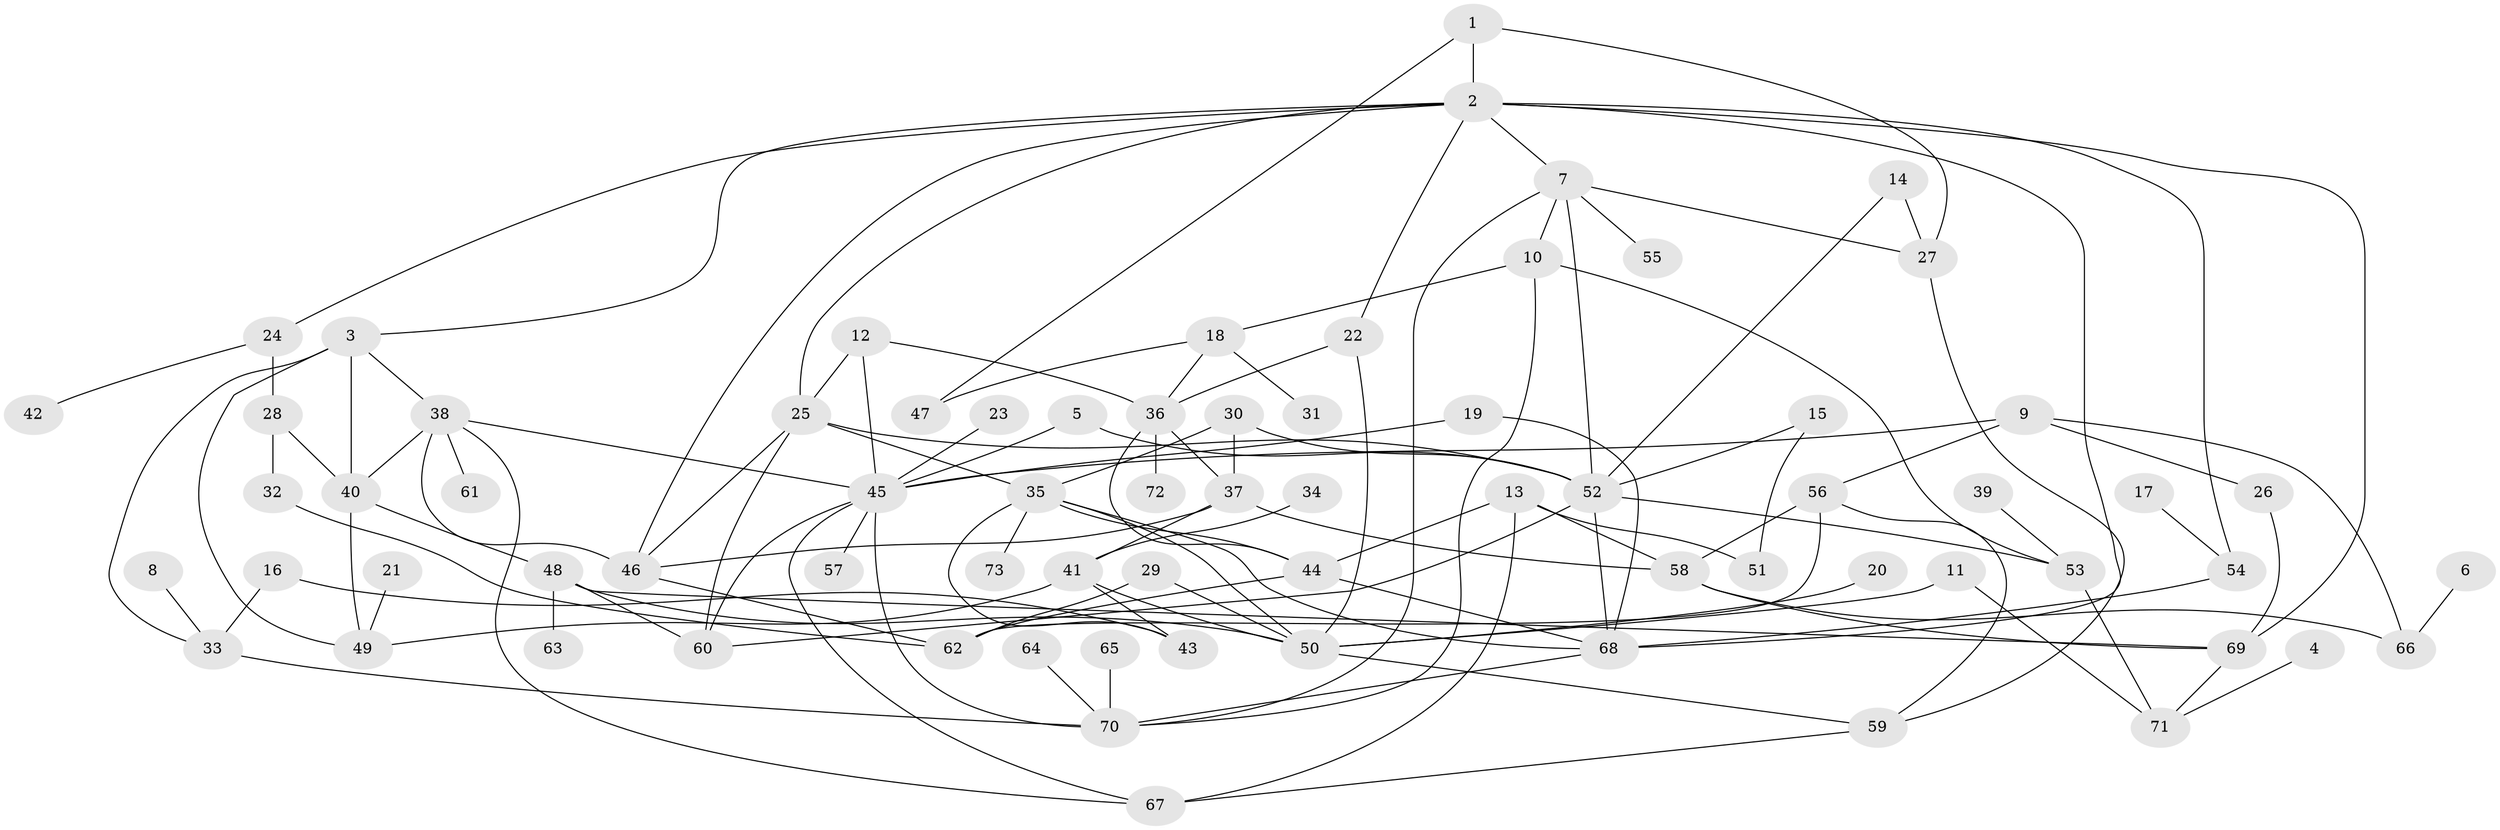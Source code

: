 // original degree distribution, {7: 0.02054794520547945, 3: 0.1917808219178082, 6: 0.02054794520547945, 5: 0.0684931506849315, 4: 0.19863013698630136, 2: 0.273972602739726, 1: 0.22602739726027396}
// Generated by graph-tools (version 1.1) at 2025/49/03/09/25 03:49:24]
// undirected, 73 vertices, 126 edges
graph export_dot {
graph [start="1"]
  node [color=gray90,style=filled];
  1;
  2;
  3;
  4;
  5;
  6;
  7;
  8;
  9;
  10;
  11;
  12;
  13;
  14;
  15;
  16;
  17;
  18;
  19;
  20;
  21;
  22;
  23;
  24;
  25;
  26;
  27;
  28;
  29;
  30;
  31;
  32;
  33;
  34;
  35;
  36;
  37;
  38;
  39;
  40;
  41;
  42;
  43;
  44;
  45;
  46;
  47;
  48;
  49;
  50;
  51;
  52;
  53;
  54;
  55;
  56;
  57;
  58;
  59;
  60;
  61;
  62;
  63;
  64;
  65;
  66;
  67;
  68;
  69;
  70;
  71;
  72;
  73;
  1 -- 2 [weight=1.0];
  1 -- 27 [weight=1.0];
  1 -- 47 [weight=1.0];
  2 -- 3 [weight=1.0];
  2 -- 7 [weight=1.0];
  2 -- 22 [weight=1.0];
  2 -- 24 [weight=1.0];
  2 -- 25 [weight=1.0];
  2 -- 46 [weight=1.0];
  2 -- 54 [weight=1.0];
  2 -- 68 [weight=1.0];
  2 -- 69 [weight=2.0];
  3 -- 33 [weight=1.0];
  3 -- 38 [weight=1.0];
  3 -- 40 [weight=1.0];
  3 -- 49 [weight=1.0];
  4 -- 71 [weight=1.0];
  5 -- 45 [weight=1.0];
  5 -- 52 [weight=1.0];
  6 -- 66 [weight=1.0];
  7 -- 10 [weight=1.0];
  7 -- 27 [weight=1.0];
  7 -- 52 [weight=1.0];
  7 -- 55 [weight=1.0];
  7 -- 70 [weight=1.0];
  8 -- 33 [weight=1.0];
  9 -- 26 [weight=1.0];
  9 -- 45 [weight=1.0];
  9 -- 56 [weight=1.0];
  9 -- 66 [weight=1.0];
  10 -- 18 [weight=1.0];
  10 -- 53 [weight=1.0];
  10 -- 70 [weight=1.0];
  11 -- 50 [weight=1.0];
  11 -- 71 [weight=1.0];
  12 -- 25 [weight=1.0];
  12 -- 36 [weight=1.0];
  12 -- 45 [weight=1.0];
  13 -- 44 [weight=1.0];
  13 -- 51 [weight=1.0];
  13 -- 58 [weight=1.0];
  13 -- 67 [weight=1.0];
  14 -- 27 [weight=1.0];
  14 -- 52 [weight=1.0];
  15 -- 51 [weight=1.0];
  15 -- 52 [weight=1.0];
  16 -- 33 [weight=1.0];
  16 -- 43 [weight=1.0];
  17 -- 54 [weight=1.0];
  18 -- 31 [weight=1.0];
  18 -- 36 [weight=1.0];
  18 -- 47 [weight=1.0];
  19 -- 45 [weight=1.0];
  19 -- 68 [weight=1.0];
  20 -- 50 [weight=1.0];
  21 -- 49 [weight=1.0];
  22 -- 36 [weight=1.0];
  22 -- 50 [weight=1.0];
  23 -- 45 [weight=1.0];
  24 -- 28 [weight=1.0];
  24 -- 42 [weight=1.0];
  25 -- 35 [weight=1.0];
  25 -- 46 [weight=1.0];
  25 -- 52 [weight=1.0];
  25 -- 60 [weight=1.0];
  26 -- 69 [weight=1.0];
  27 -- 59 [weight=1.0];
  28 -- 32 [weight=1.0];
  28 -- 40 [weight=1.0];
  29 -- 50 [weight=1.0];
  29 -- 62 [weight=1.0];
  30 -- 35 [weight=1.0];
  30 -- 37 [weight=1.0];
  30 -- 52 [weight=1.0];
  32 -- 62 [weight=1.0];
  33 -- 70 [weight=1.0];
  34 -- 41 [weight=1.0];
  35 -- 43 [weight=1.0];
  35 -- 44 [weight=1.0];
  35 -- 50 [weight=1.0];
  35 -- 68 [weight=1.0];
  35 -- 73 [weight=1.0];
  36 -- 37 [weight=1.0];
  36 -- 44 [weight=1.0];
  36 -- 72 [weight=1.0];
  37 -- 41 [weight=1.0];
  37 -- 46 [weight=1.0];
  37 -- 58 [weight=1.0];
  38 -- 40 [weight=1.0];
  38 -- 45 [weight=1.0];
  38 -- 46 [weight=1.0];
  38 -- 61 [weight=1.0];
  38 -- 67 [weight=1.0];
  39 -- 53 [weight=1.0];
  40 -- 48 [weight=1.0];
  40 -- 49 [weight=1.0];
  41 -- 43 [weight=1.0];
  41 -- 49 [weight=1.0];
  41 -- 50 [weight=1.0];
  44 -- 62 [weight=1.0];
  44 -- 68 [weight=1.0];
  45 -- 57 [weight=1.0];
  45 -- 60 [weight=1.0];
  45 -- 67 [weight=1.0];
  45 -- 70 [weight=1.0];
  46 -- 62 [weight=1.0];
  48 -- 50 [weight=1.0];
  48 -- 60 [weight=1.0];
  48 -- 63 [weight=1.0];
  48 -- 69 [weight=1.0];
  50 -- 59 [weight=1.0];
  52 -- 53 [weight=1.0];
  52 -- 60 [weight=1.0];
  52 -- 68 [weight=1.0];
  53 -- 71 [weight=1.0];
  54 -- 68 [weight=2.0];
  56 -- 58 [weight=1.0];
  56 -- 59 [weight=1.0];
  56 -- 62 [weight=1.0];
  58 -- 66 [weight=1.0];
  58 -- 69 [weight=1.0];
  59 -- 67 [weight=1.0];
  64 -- 70 [weight=1.0];
  65 -- 70 [weight=1.0];
  68 -- 70 [weight=1.0];
  69 -- 71 [weight=1.0];
}
